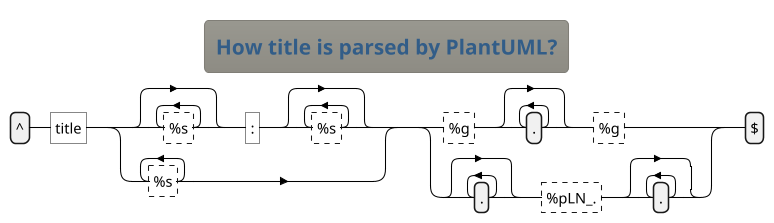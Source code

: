 ' Do not edit
' Theme Gallery
' autogenerated by script
'
@startregex
!theme sandstone
title How title is parsed by PlantUML?
^title(?:[%s]*:[%s]*|[%s]+)(?:(?:[%g](.*)[%g])|(?:(.*[%pLN_.].*)))$
@endregex
